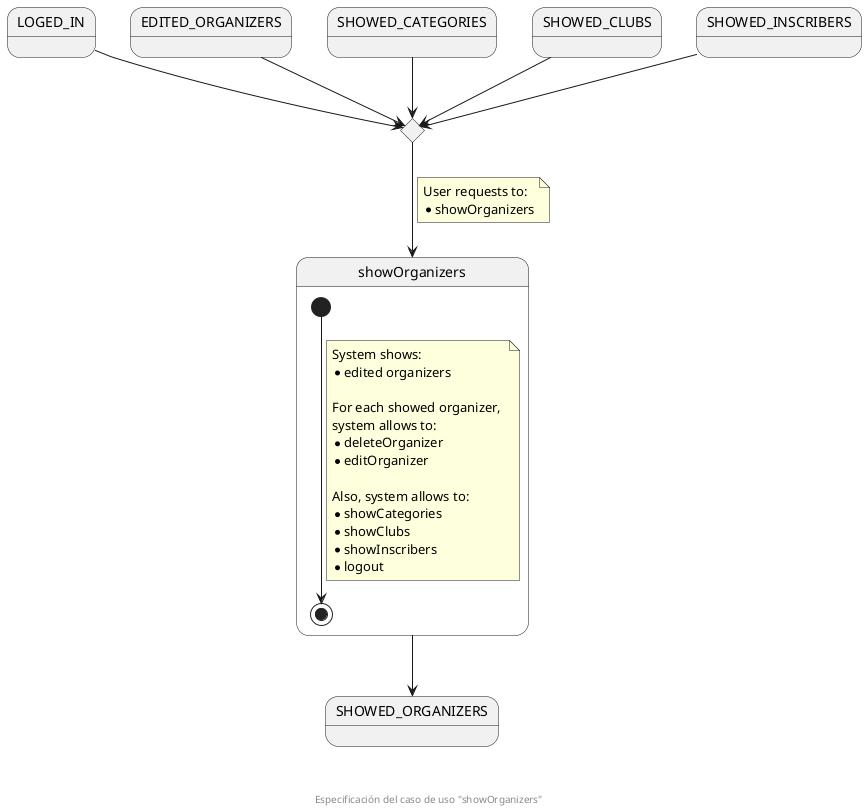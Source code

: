 @startuml
state LOGED_IN
state EDITED_ORGANIZERS
state SHOWED_CATEGORIES
state SHOWED_CLUBS
state SHOWED_INSCRIBERS

state enterShowOrganizersCHC <<choice>>

state showOrganizers {
  [*] --> [*]
  note on link
    System shows:
    * edited organizers

    For each showed organizer, 
    system allows to:
    * deleteOrganizer
    * editOrganizer

    Also, system allows to:
    * showCategories
    * showClubs
    * showInscribers
    * logout
  end note
}
state SHOWED_ORGANIZERS

LOGED_IN --> enterShowOrganizersCHC
EDITED_ORGANIZERS --> enterShowOrganizersCHC
SHOWED_CATEGORIES --> enterShowOrganizersCHC
SHOWED_CLUBS --> enterShowOrganizersCHC
SHOWED_INSCRIBERS --> enterShowOrganizersCHC

enterShowOrganizersCHC --> showOrganizers
note on link
  User requests to:
  * showOrganizers
end note
showOrganizers --> SHOWED_ORGANIZERS

footer \n\n\n Especificación del caso de uso "showOrganizers"
@enduml
